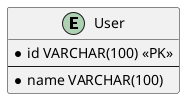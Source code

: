 @startuml

    entity User {
        * id VARCHAR(100) <<PK>>
        --
        * name VARCHAR(100)
    }

@enduml